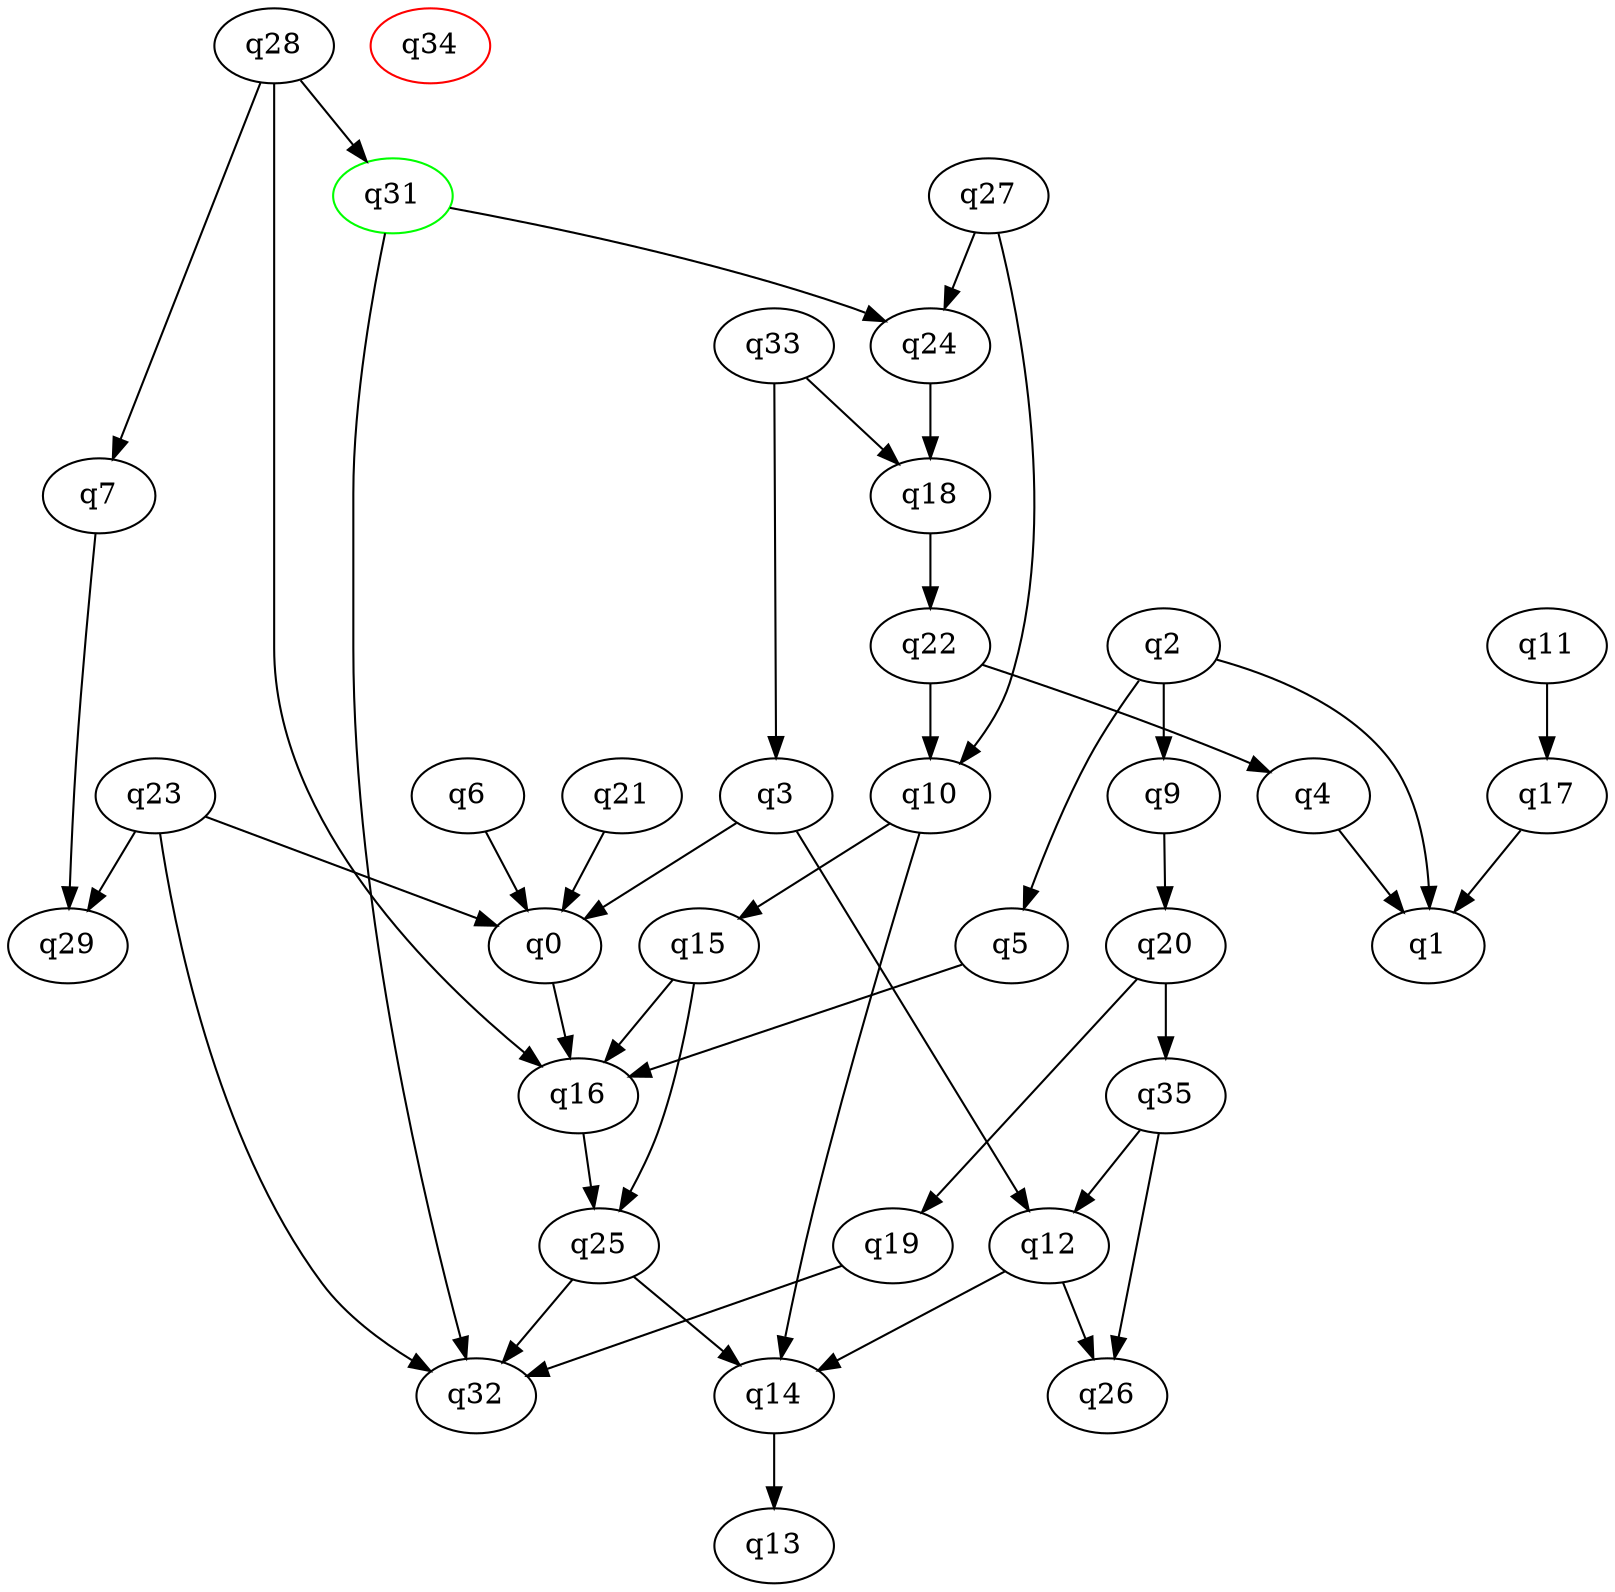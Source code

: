digraph A{
q31 [initial=1,color=green];
q34 [final=1,color=red];
q0 -> q16;
q2 -> q1;
q2 -> q5;
q2 -> q9;
q3 -> q0;
q3 -> q12;
q4 -> q1;
q5 -> q16;
q6 -> q0;
q7 -> q29;
q9 -> q20;
q10 -> q14;
q10 -> q15;
q11 -> q17;
q12 -> q14;
q12 -> q26;
q14 -> q13;
q15 -> q16;
q15 -> q25;
q16 -> q25;
q17 -> q1;
q18 -> q22;
q19 -> q32;
q20 -> q19;
q20 -> q35;
q21 -> q0;
q22 -> q4;
q22 -> q10;
q23 -> q0;
q23 -> q29;
q23 -> q32;
q24 -> q18;
q25 -> q14;
q25 -> q32;
q27 -> q10;
q27 -> q24;
q28 -> q7;
q28 -> q16;
q28 -> q31;
q31 -> q24;
q31 -> q32;
q33 -> q3;
q33 -> q18;
q35 -> q12;
q35 -> q26;
}